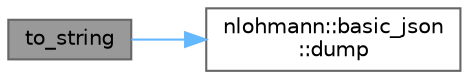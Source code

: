 digraph "to_string"
{
 // LATEX_PDF_SIZE
  bgcolor="transparent";
  edge [fontname=Helvetica,fontsize=10,labelfontname=Helvetica,labelfontsize=10];
  node [fontname=Helvetica,fontsize=10,shape=box,height=0.2,width=0.4];
  rankdir="LR";
  Node1 [id="Node000001",label="to_string",height=0.2,width=0.4,color="gray40", fillcolor="grey60", style="filled", fontcolor="black",tooltip="user-defined to_string function for JSON values"];
  Node1 -> Node2 [id="edge1_Node000001_Node000002",color="steelblue1",style="solid",tooltip=" "];
  Node2 [id="Node000002",label="nlohmann::basic_json\l::dump",height=0.2,width=0.4,color="grey40", fillcolor="white", style="filled",URL="$classnlohmann_1_1basic__json.html#a476756fb08e7f2416aad116d137977f4",tooltip="serialization"];
}
